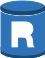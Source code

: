 <?xml version="1.0" encoding="UTF-8"?>
<dia:diagram xmlns:dia="http://www.lysator.liu.se/~alla/dia/">
  <dia:layer name="Fondo" visible="true" active="true">
    <dia:group>
      <dia:group>
        <dia:group>
          <dia:group>
            <dia:group>
              <dia:object type="Standard - Beziergon" version="0" id="O0">
                <dia:attribute name="obj_pos">
                  <dia:point val="2.5,1.076"/>
                </dia:attribute>
                <dia:attribute name="obj_bb">
                  <dia:rectangle val="1.413,1.076;3.587,1.627"/>
                </dia:attribute>
                <dia:attribute name="bez_points">
                  <dia:point val="2.5,1.076"/>
                  <dia:point val="2.723,1.076"/>
                  <dia:point val="2.914,1.095"/>
                  <dia:point val="3.072,1.123"/>
                  <dia:point val="3.408,1.183"/>
                  <dia:point val="3.587,1.288"/>
                  <dia:point val="3.587,1.352"/>
                  <dia:point val="3.587,1.415"/>
                  <dia:point val="3.408,1.52"/>
                  <dia:point val="3.072,1.58"/>
                  <dia:point val="2.914,1.608"/>
                  <dia:point val="2.723,1.627"/>
                  <dia:point val="2.5,1.627"/>
                  <dia:point val="1.796,1.627"/>
                  <dia:point val="1.413,1.445"/>
                  <dia:point val="1.413,1.352"/>
                  <dia:point val="1.413,1.258"/>
                  <dia:point val="1.796,1.076"/>
                </dia:attribute>
                <dia:attribute name="corner_types">
                  <dia:enum val="22508672"/>
                  <dia:enum val="0"/>
                  <dia:enum val="0"/>
                  <dia:enum val="0"/>
                  <dia:enum val="0"/>
                  <dia:enum val="0"/>
                  <dia:enum val="0"/>
                </dia:attribute>
                <dia:attribute name="line_color">
                  <dia:color val="#2e73b7"/>
                </dia:attribute>
                <dia:attribute name="line_width">
                  <dia:real val="0"/>
                </dia:attribute>
                <dia:attribute name="inner_color">
                  <dia:color val="#2e73b7"/>
                </dia:attribute>
                <dia:attribute name="show_background">
                  <dia:boolean val="true"/>
                </dia:attribute>
              </dia:object>
            </dia:group>
            <dia:group>
              <dia:object type="Standard - BezierLine" version="0" id="O1">
                <dia:attribute name="obj_pos">
                  <dia:point val="3.587,1.352"/>
                </dia:attribute>
                <dia:attribute name="obj_bb">
                  <dia:rectangle val="2.586,1.344;4.586,1.649"/>
                </dia:attribute>
                <dia:attribute name="bez_points">
                  <dia:point val="3.587,1.352"/>
                  <dia:point val="3.587,1.491"/>
                  <dia:point val="3.587,1.352"/>
                  <dia:point val="3.587,1.491"/>
                  <dia:point val="3.587,1.493"/>
                  <dia:point val="3.587,1.494"/>
                  <dia:point val="3.586,1.496"/>
                  <dia:point val="3.586,1.357"/>
                  <dia:point val="3.586,1.496"/>
                  <dia:point val="3.586,1.357"/>
                  <dia:point val="3.587,1.355"/>
                  <dia:point val="3.587,1.353"/>
                  <dia:point val="3.587,1.352"/>
                </dia:attribute>
                <dia:attribute name="corner_types">
                  <dia:enum val="0"/>
                  <dia:enum val="0"/>
                  <dia:enum val="0"/>
                  <dia:enum val="0"/>
                  <dia:enum val="0"/>
                </dia:attribute>
                <dia:attribute name="line_color">
                  <dia:color val="#19486f"/>
                </dia:attribute>
                <dia:attribute name="line_width">
                  <dia:real val="0"/>
                </dia:attribute>
              </dia:object>
              <dia:object type="Standard - BezierLine" version="0" id="O2">
                <dia:attribute name="obj_pos">
                  <dia:point val="3.586,1.357"/>
                </dia:attribute>
                <dia:attribute name="obj_bb">
                  <dia:rectangle val="3.584,1.357;3.586,1.504"/>
                </dia:attribute>
                <dia:attribute name="bez_points">
                  <dia:point val="3.586,1.357"/>
                  <dia:point val="3.586,1.496"/>
                  <dia:point val="3.586,1.357"/>
                  <dia:point val="3.586,1.496"/>
                  <dia:point val="3.586,1.499"/>
                  <dia:point val="3.585,1.502"/>
                  <dia:point val="3.584,1.504"/>
                  <dia:point val="3.584,1.365"/>
                  <dia:point val="3.584,1.504"/>
                  <dia:point val="3.584,1.365"/>
                  <dia:point val="3.585,1.363"/>
                  <dia:point val="3.586,1.36"/>
                  <dia:point val="3.586,1.357"/>
                </dia:attribute>
                <dia:attribute name="corner_types">
                  <dia:enum val="0"/>
                  <dia:enum val="0"/>
                  <dia:enum val="0"/>
                  <dia:enum val="0"/>
                  <dia:enum val="0"/>
                </dia:attribute>
                <dia:attribute name="line_color">
                  <dia:color val="#19486f"/>
                </dia:attribute>
                <dia:attribute name="line_width">
                  <dia:real val="0"/>
                </dia:attribute>
              </dia:object>
              <dia:object type="Standard - BezierLine" version="0" id="O3">
                <dia:attribute name="obj_pos">
                  <dia:point val="3.584,1.365"/>
                </dia:attribute>
                <dia:attribute name="obj_bb">
                  <dia:rectangle val="3.579,1.365;3.584,1.516"/>
                </dia:attribute>
                <dia:attribute name="bez_points">
                  <dia:point val="3.584,1.365"/>
                  <dia:point val="3.584,1.504"/>
                  <dia:point val="3.584,1.365"/>
                  <dia:point val="3.584,1.504"/>
                  <dia:point val="3.583,1.508"/>
                  <dia:point val="3.581,1.512"/>
                  <dia:point val="3.579,1.516"/>
                  <dia:point val="3.579,1.377"/>
                  <dia:point val="3.579,1.516"/>
                  <dia:point val="3.579,1.377"/>
                  <dia:point val="3.581,1.373"/>
                  <dia:point val="3.583,1.369"/>
                  <dia:point val="3.584,1.365"/>
                </dia:attribute>
                <dia:attribute name="corner_types">
                  <dia:enum val="0"/>
                  <dia:enum val="0"/>
                  <dia:enum val="0"/>
                  <dia:enum val="0"/>
                  <dia:enum val="0"/>
                </dia:attribute>
                <dia:attribute name="line_color">
                  <dia:color val="#19486f"/>
                </dia:attribute>
                <dia:attribute name="line_width">
                  <dia:real val="0"/>
                </dia:attribute>
              </dia:object>
              <dia:object type="Standard - BezierLine" version="0" id="O4">
                <dia:attribute name="obj_pos">
                  <dia:point val="3.579,1.377"/>
                </dia:attribute>
                <dia:attribute name="obj_bb">
                  <dia:rectangle val="0.412,1.352;3.579,1.766"/>
                </dia:attribute>
                <dia:attribute name="bez_points">
                  <dia:point val="3.579,1.377"/>
                  <dia:point val="3.579,1.516"/>
                  <dia:point val="3.579,1.377"/>
                  <dia:point val="3.579,1.516"/>
                  <dia:point val="3.54,1.58"/>
                  <dia:point val="3.367,1.667"/>
                  <dia:point val="3.072,1.719"/>
                  <dia:point val="2.914,1.747"/>
                  <dia:point val="2.723,1.766"/>
                  <dia:point val="2.5,1.766"/>
                  <dia:point val="1.796,1.766"/>
                  <dia:point val="1.412,1.584"/>
                  <dia:point val="1.412,1.491"/>
                  <dia:point val="1.412,1.352"/>
                  <dia:point val="1.412,1.491"/>
                  <dia:point val="1.412,1.352"/>
                  <dia:point val="1.412,1.445"/>
                  <dia:point val="1.796,1.627"/>
                  <dia:point val="2.5,1.627"/>
                  <dia:point val="2.723,1.627"/>
                  <dia:point val="2.914,1.608"/>
                  <dia:point val="3.072,1.58"/>
                  <dia:point val="3.367,1.527"/>
                  <dia:point val="3.54,1.441"/>
                  <dia:point val="3.579,1.377"/>
                </dia:attribute>
                <dia:attribute name="corner_types">
                  <dia:enum val="0"/>
                  <dia:enum val="0"/>
                  <dia:enum val="0"/>
                  <dia:enum val="0"/>
                  <dia:enum val="0"/>
                  <dia:enum val="0"/>
                  <dia:enum val="0"/>
                  <dia:enum val="0"/>
                  <dia:enum val="0"/>
                </dia:attribute>
                <dia:attribute name="line_color">
                  <dia:color val="#19486f"/>
                </dia:attribute>
                <dia:attribute name="line_width">
                  <dia:real val="0"/>
                </dia:attribute>
              </dia:object>
            </dia:group>
            <dia:object type="Standard - Beziergon" version="0" id="O5">
              <dia:attribute name="obj_pos">
                <dia:point val="3.587,1.352"/>
              </dia:attribute>
              <dia:attribute name="obj_bb">
                <dia:rectangle val="0.412,1.352;4.587,1.766"/>
              </dia:attribute>
              <dia:attribute name="bez_points">
                <dia:point val="3.587,1.352"/>
                <dia:point val="3.587,1.491"/>
                <dia:point val="3.587,1.352"/>
                <dia:point val="3.587,1.491"/>
                <dia:point val="3.587,1.554"/>
                <dia:point val="3.408,1.659"/>
                <dia:point val="3.072,1.719"/>
                <dia:point val="2.914,1.747"/>
                <dia:point val="2.723,1.766"/>
                <dia:point val="2.5,1.766"/>
                <dia:point val="1.796,1.766"/>
                <dia:point val="1.412,1.584"/>
                <dia:point val="1.412,1.491"/>
                <dia:point val="1.412,1.352"/>
                <dia:point val="1.412,1.491"/>
                <dia:point val="1.412,1.352"/>
                <dia:point val="1.412,1.445"/>
                <dia:point val="1.796,1.627"/>
                <dia:point val="2.5,1.627"/>
                <dia:point val="2.723,1.627"/>
                <dia:point val="2.914,1.608"/>
                <dia:point val="3.072,1.58"/>
                <dia:point val="3.408,1.52"/>
                <dia:point val="3.587,1.416"/>
              </dia:attribute>
              <dia:attribute name="corner_types">
                <dia:enum val="-1797716328"/>
                <dia:enum val="0"/>
                <dia:enum val="0"/>
                <dia:enum val="0"/>
                <dia:enum val="0"/>
                <dia:enum val="0"/>
                <dia:enum val="0"/>
                <dia:enum val="0"/>
                <dia:enum val="0"/>
              </dia:attribute>
              <dia:attribute name="line_color">
                <dia:color val="#19486f"/>
              </dia:attribute>
              <dia:attribute name="line_width">
                <dia:real val="0"/>
              </dia:attribute>
              <dia:attribute name="inner_color">
                <dia:color val="#19486f"/>
              </dia:attribute>
              <dia:attribute name="show_background">
                <dia:boolean val="true"/>
              </dia:attribute>
            </dia:object>
            <dia:object type="Standard - Beziergon" version="0" id="O6">
              <dia:attribute name="obj_pos">
                <dia:point val="1.674,3.671"/>
              </dia:attribute>
              <dia:attribute name="obj_bb">
                <dia:rectangle val="1.414,3.519;1.674,3.81"/>
              </dia:attribute>
              <dia:attribute name="bez_points">
                <dia:point val="1.674,3.671"/>
                <dia:point val="1.674,3.81"/>
                <dia:point val="1.674,3.671"/>
                <dia:point val="1.674,3.81"/>
                <dia:point val="1.529,3.759"/>
                <dia:point val="1.426,3.702"/>
                <dia:point val="1.414,3.658"/>
                <dia:point val="1.414,3.519"/>
                <dia:point val="1.414,3.658"/>
                <dia:point val="1.414,3.519"/>
                <dia:point val="1.426,3.563"/>
                <dia:point val="1.529,3.62"/>
              </dia:attribute>
              <dia:attribute name="corner_types">
                <dia:enum val="-1797716344"/>
                <dia:enum val="0"/>
                <dia:enum val="0"/>
                <dia:enum val="0"/>
                <dia:enum val="0"/>
              </dia:attribute>
              <dia:attribute name="line_color">
                <dia:color val="#19486f"/>
              </dia:attribute>
              <dia:attribute name="line_width">
                <dia:real val="0"/>
              </dia:attribute>
              <dia:attribute name="inner_color">
                <dia:color val="#19486f"/>
              </dia:attribute>
              <dia:attribute name="show_background">
                <dia:boolean val="true"/>
              </dia:attribute>
            </dia:object>
            <dia:group>
              <dia:object type="Standard - BezierLine" version="0" id="O7">
                <dia:attribute name="obj_pos">
                  <dia:point val="3.586,3.511"/>
                </dia:attribute>
                <dia:attribute name="obj_bb">
                  <dia:rectangle val="2.585,3.503;4.585,3.813"/>
                </dia:attribute>
                <dia:attribute name="bez_points">
                  <dia:point val="3.586,3.511"/>
                  <dia:point val="3.586,3.651"/>
                  <dia:point val="3.586,3.511"/>
                  <dia:point val="3.586,3.651"/>
                  <dia:point val="3.586,3.653"/>
                  <dia:point val="3.586,3.656"/>
                  <dia:point val="3.585,3.658"/>
                  <dia:point val="3.585,3.519"/>
                  <dia:point val="3.585,3.658"/>
                  <dia:point val="3.585,3.519"/>
                  <dia:point val="3.586,3.517"/>
                  <dia:point val="3.586,3.514"/>
                  <dia:point val="3.586,3.511"/>
                </dia:attribute>
                <dia:attribute name="corner_types">
                  <dia:enum val="0"/>
                  <dia:enum val="0"/>
                  <dia:enum val="0"/>
                  <dia:enum val="0"/>
                  <dia:enum val="0"/>
                </dia:attribute>
                <dia:attribute name="line_color">
                  <dia:color val="#19486f"/>
                </dia:attribute>
                <dia:attribute name="line_width">
                  <dia:real val="0"/>
                </dia:attribute>
              </dia:object>
              <dia:object type="Standard - BezierLine" version="0" id="O8">
                <dia:attribute name="obj_pos">
                  <dia:point val="3.585,3.519"/>
                </dia:attribute>
                <dia:attribute name="obj_bb">
                  <dia:rectangle val="3.583,3.519;3.585,3.669"/>
                </dia:attribute>
                <dia:attribute name="bez_points">
                  <dia:point val="3.585,3.519"/>
                  <dia:point val="3.585,3.658"/>
                  <dia:point val="3.585,3.519"/>
                  <dia:point val="3.585,3.658"/>
                  <dia:point val="3.585,3.662"/>
                  <dia:point val="3.584,3.665"/>
                  <dia:point val="3.583,3.669"/>
                  <dia:point val="3.583,3.529"/>
                  <dia:point val="3.583,3.669"/>
                  <dia:point val="3.583,3.529"/>
                  <dia:point val="3.584,3.526"/>
                  <dia:point val="3.585,3.522"/>
                  <dia:point val="3.585,3.519"/>
                </dia:attribute>
                <dia:attribute name="corner_types">
                  <dia:enum val="0"/>
                  <dia:enum val="0"/>
                  <dia:enum val="0"/>
                  <dia:enum val="0"/>
                  <dia:enum val="0"/>
                </dia:attribute>
                <dia:attribute name="line_color">
                  <dia:color val="#19486f"/>
                </dia:attribute>
                <dia:attribute name="line_width">
                  <dia:real val="0"/>
                </dia:attribute>
              </dia:object>
              <dia:object type="Standard - BezierLine" version="0" id="O9">
                <dia:attribute name="obj_pos">
                  <dia:point val="3.583,3.529"/>
                </dia:attribute>
                <dia:attribute name="obj_bb">
                  <dia:rectangle val="3.576,3.529;3.583,3.683"/>
                </dia:attribute>
                <dia:attribute name="bez_points">
                  <dia:point val="3.583,3.529"/>
                  <dia:point val="3.583,3.669"/>
                  <dia:point val="3.583,3.529"/>
                  <dia:point val="3.583,3.669"/>
                  <dia:point val="3.581,3.673"/>
                  <dia:point val="3.579,3.678"/>
                  <dia:point val="3.576,3.683"/>
                  <dia:point val="3.576,3.544"/>
                  <dia:point val="3.576,3.683"/>
                  <dia:point val="3.576,3.544"/>
                  <dia:point val="3.579,3.539"/>
                  <dia:point val="3.581,3.534"/>
                  <dia:point val="3.583,3.529"/>
                </dia:attribute>
                <dia:attribute name="corner_types">
                  <dia:enum val="0"/>
                  <dia:enum val="0"/>
                  <dia:enum val="0"/>
                  <dia:enum val="0"/>
                  <dia:enum val="0"/>
                </dia:attribute>
                <dia:attribute name="line_color">
                  <dia:color val="#19486f"/>
                </dia:attribute>
                <dia:attribute name="line_width">
                  <dia:real val="0"/>
                </dia:attribute>
              </dia:object>
              <dia:object type="Standard - BezierLine" version="0" id="O10">
                <dia:attribute name="obj_pos">
                  <dia:point val="3.576,3.544"/>
                </dia:attribute>
                <dia:attribute name="obj_bb">
                  <dia:rectangle val="1.619,3.544;3.576,3.924"/>
                </dia:attribute>
                <dia:attribute name="bez_points">
                  <dia:point val="3.576,3.544"/>
                  <dia:point val="3.576,3.683"/>
                  <dia:point val="3.576,3.544"/>
                  <dia:point val="3.576,3.683"/>
                  <dia:point val="3.518,3.781"/>
                  <dia:point val="3.209,3.924"/>
                  <dia:point val="2.562,3.924"/>
                  <dia:point val="2.167,3.924"/>
                  <dia:point val="1.868,3.872"/>
                  <dia:point val="1.674,3.81"/>
                  <dia:point val="1.619,3.628"/>
                  <dia:point val="1.674,3.81"/>
                  <dia:point val="1.619,3.628"/>
                  <dia:point val="1.813,3.69"/>
                  <dia:point val="2.167,3.785"/>
                  <dia:point val="2.562,3.785"/>
                  <dia:point val="3.209,3.785"/>
                  <dia:point val="3.518,3.642"/>
                  <dia:point val="3.576,3.544"/>
                </dia:attribute>
                <dia:attribute name="corner_types">
                  <dia:enum val="0"/>
                  <dia:enum val="0"/>
                  <dia:enum val="0"/>
                  <dia:enum val="0"/>
                  <dia:enum val="0"/>
                  <dia:enum val="0"/>
                  <dia:enum val="0"/>
                </dia:attribute>
                <dia:attribute name="line_color">
                  <dia:color val="#19486f"/>
                </dia:attribute>
                <dia:attribute name="line_width">
                  <dia:real val="0"/>
                </dia:attribute>
              </dia:object>
            </dia:group>
            <dia:object type="Standard - Beziergon" version="0" id="O11">
              <dia:attribute name="obj_pos">
                <dia:point val="3.586,3.511"/>
              </dia:attribute>
              <dia:attribute name="obj_bb">
                <dia:rectangle val="1.656,3.511;4.586,3.924"/>
              </dia:attribute>
              <dia:attribute name="bez_points">
                <dia:point val="3.586,3.511"/>
                <dia:point val="3.586,3.651"/>
                <dia:point val="3.586,3.511"/>
                <dia:point val="3.586,3.651"/>
                <dia:point val="3.586,3.746"/>
                <dia:point val="3.286,3.924"/>
                <dia:point val="2.562,3.924"/>
                <dia:point val="2.167,3.924"/>
                <dia:point val="1.868,3.872"/>
                <dia:point val="1.674,3.81"/>
                <dia:point val="1.656,3.643"/>
                <dia:point val="1.674,3.81"/>
                <dia:point val="1.656,3.643"/>
                <dia:point val="1.85,3.704"/>
                <dia:point val="2.167,3.785"/>
                <dia:point val="2.562,3.785"/>
                <dia:point val="3.286,3.785"/>
                <dia:point val="3.586,3.607"/>
              </dia:attribute>
              <dia:attribute name="corner_types">
                <dia:enum val="-1797716360"/>
                <dia:enum val="0"/>
                <dia:enum val="0"/>
                <dia:enum val="0"/>
                <dia:enum val="0"/>
                <dia:enum val="0"/>
                <dia:enum val="0"/>
              </dia:attribute>
              <dia:attribute name="line_color">
                <dia:color val="#19486f"/>
              </dia:attribute>
              <dia:attribute name="line_width">
                <dia:real val="0"/>
              </dia:attribute>
              <dia:attribute name="inner_color">
                <dia:color val="#19486f"/>
              </dia:attribute>
              <dia:attribute name="show_background">
                <dia:boolean val="true"/>
              </dia:attribute>
            </dia:object>
          </dia:group>
        </dia:group>
        <dia:object type="Standard - Beziergon" version="0" id="O12">
          <dia:attribute name="obj_pos">
            <dia:point val="3.056,1.804"/>
          </dia:attribute>
          <dia:attribute name="obj_bb">
            <dia:rectangle val="1.414,1.615;3.587,3.785"/>
          </dia:attribute>
          <dia:attribute name="bez_points">
            <dia:point val="3.056,1.804"/>
            <dia:point val="3.026,1.81"/>
            <dia:point val="2.996,1.814"/>
            <dia:point val="2.966,1.818"/>
            <dia:point val="2.95,1.82"/>
            <dia:point val="2.935,1.823"/>
            <dia:point val="2.919,1.825"/>
            <dia:point val="2.891,1.828"/>
            <dia:point val="2.863,1.831"/>
            <dia:point val="2.835,1.833"/>
            <dia:point val="2.816,1.835"/>
            <dia:point val="2.798,1.837"/>
            <dia:point val="2.779,1.838"/>
            <dia:point val="2.743,1.841"/>
            <dia:point val="2.706,1.843"/>
            <dia:point val="2.669,1.845"/>
            <dia:point val="2.651,1.846"/>
            <dia:point val="2.669,1.845"/>
            <dia:point val="2.651,1.846"/>
            <dia:point val="2.608,1.848"/>
            <dia:point val="2.564,1.849"/>
            <dia:point val="2.518,1.849"/>
            <dia:point val="2.509,1.849"/>
            <dia:point val="2.5,1.849"/>
            <dia:point val="2.491,1.849"/>
            <dia:point val="2.059,1.849"/>
            <dia:point val="1.625,1.775"/>
            <dia:point val="1.414,1.631"/>
            <dia:point val="1.414,3.519"/>
            <dia:point val="1.414,1.631"/>
            <dia:point val="1.414,3.519"/>
            <dia:point val="1.425,3.563"/>
            <dia:point val="1.528,3.62"/>
            <dia:point val="1.672,3.671"/>
            <dia:point val="1.866,3.733"/>
            <dia:point val="2.165,3.785"/>
            <dia:point val="2.561,3.785"/>
            <dia:point val="3.285,3.785"/>
            <dia:point val="3.586,3.607"/>
            <dia:point val="3.586,3.512"/>
            <dia:point val="3.587,1.615"/>
            <dia:point val="3.586,3.512"/>
            <dia:point val="3.587,1.615"/>
            <dia:point val="3.475,1.694"/>
            <dia:point val="3.292,1.762"/>
          </dia:attribute>
          <dia:attribute name="corner_types">
            <dia:enum val="-1797716296"/>
            <dia:enum val="0"/>
            <dia:enum val="0"/>
            <dia:enum val="0"/>
            <dia:enum val="0"/>
            <dia:enum val="0"/>
            <dia:enum val="0"/>
            <dia:enum val="0"/>
            <dia:enum val="0"/>
            <dia:enum val="0"/>
            <dia:enum val="0"/>
            <dia:enum val="0"/>
            <dia:enum val="0"/>
            <dia:enum val="0"/>
            <dia:enum val="0"/>
            <dia:enum val="0"/>
          </dia:attribute>
          <dia:attribute name="line_color">
            <dia:color val="#2e73b7"/>
          </dia:attribute>
          <dia:attribute name="line_width">
            <dia:real val="0"/>
          </dia:attribute>
          <dia:attribute name="inner_color">
            <dia:color val="#2e73b7"/>
          </dia:attribute>
          <dia:attribute name="show_background">
            <dia:boolean val="true"/>
          </dia:attribute>
        </dia:object>
      </dia:group>
      <dia:group>
        <dia:object type="Standard - Beziergon" version="0" id="O13">
          <dia:attribute name="obj_pos">
            <dia:point val="1.961,2.124"/>
          </dia:attribute>
          <dia:attribute name="obj_bb">
            <dia:rectangle val="1.961,2.124;3.039,3.366"/>
          </dia:attribute>
          <dia:attribute name="bez_points">
            <dia:point val="1.961,2.124"/>
            <dia:point val="2.636,2.124"/>
            <dia:point val="1.961,2.124"/>
            <dia:point val="2.636,2.124"/>
            <dia:point val="2.86,2.124"/>
            <dia:point val="3.002,2.279"/>
            <dia:point val="3.002,2.467"/>
            <dia:point val="3.002,2.613"/>
            <dia:point val="2.942,2.722"/>
            <dia:point val="2.804,2.778"/>
            <dia:point val="2.804,2.781"/>
            <dia:point val="2.804,2.778"/>
            <dia:point val="2.804,2.781"/>
            <dia:point val="2.939,2.816"/>
            <dia:point val="2.977,2.947"/>
            <dia:point val="2.986,3.072"/>
            <dia:point val="2.991,3.15"/>
            <dia:point val="2.989,3.296"/>
            <dia:point val="3.039,3.366"/>
            <dia:point val="2.764,3.366"/>
            <dia:point val="3.039,3.366"/>
            <dia:point val="2.764,3.366"/>
            <dia:point val="2.73,3.288"/>
            <dia:point val="2.734,3.168"/>
            <dia:point val="2.72,3.068"/>
            <dia:point val="2.701,2.938"/>
            <dia:point val="2.65,2.881"/>
            <dia:point val="2.511,2.881"/>
            <dia:point val="2.236,2.881"/>
            <dia:point val="2.511,2.881"/>
            <dia:point val="2.236,2.881"/>
            <dia:point val="2.236,3.366"/>
            <dia:point val="2.236,2.881"/>
            <dia:point val="2.236,3.366"/>
            <dia:point val="1.961,3.366"/>
            <dia:point val="2.236,3.366"/>
            <dia:point val="1.961,3.366"/>
            <dia:point val="1.961,2.124"/>
            <dia:point val="1.961,3.366"/>
            <dia:point val="1.961,2.124"/>
            <dia:point val="1.961,2.124"/>
            <dia:point val="1.961,3.366"/>
          </dia:attribute>
          <dia:attribute name="corner_types">
            <dia:enum val="-1797716296"/>
            <dia:enum val="0"/>
            <dia:enum val="0"/>
            <dia:enum val="0"/>
            <dia:enum val="0"/>
            <dia:enum val="0"/>
            <dia:enum val="0"/>
            <dia:enum val="0"/>
            <dia:enum val="0"/>
            <dia:enum val="0"/>
            <dia:enum val="0"/>
            <dia:enum val="0"/>
            <dia:enum val="0"/>
            <dia:enum val="0"/>
            <dia:enum val="0"/>
          </dia:attribute>
          <dia:attribute name="line_color">
            <dia:color val="#ffffff"/>
          </dia:attribute>
          <dia:attribute name="line_width">
            <dia:real val="0"/>
          </dia:attribute>
          <dia:attribute name="show_background">
            <dia:boolean val="true"/>
          </dia:attribute>
        </dia:object>
        <dia:object type="Standard - Beziergon" version="0" id="O14">
          <dia:attribute name="obj_pos">
            <dia:point val="2.236,2.686"/>
          </dia:attribute>
          <dia:attribute name="obj_bb">
            <dia:rectangle val="2.236,2.336;2.727,2.686"/>
          </dia:attribute>
          <dia:attribute name="bez_points">
            <dia:point val="2.236,2.686"/>
            <dia:point val="2.538,2.686"/>
            <dia:point val="2.236,2.686"/>
            <dia:point val="2.538,2.686"/>
            <dia:point val="2.66,2.686"/>
            <dia:point val="2.727,2.634"/>
            <dia:point val="2.727,2.508"/>
            <dia:point val="2.727,2.388"/>
            <dia:point val="2.66,2.336"/>
            <dia:point val="2.538,2.336"/>
            <dia:point val="2.236,2.336"/>
            <dia:point val="2.538,2.336"/>
            <dia:point val="2.236,2.336"/>
            <dia:point val="2.236,2.686"/>
            <dia:point val="2.236,2.336"/>
          </dia:attribute>
          <dia:attribute name="corner_types">
            <dia:enum val="-1797716344"/>
            <dia:enum val="0"/>
            <dia:enum val="0"/>
            <dia:enum val="0"/>
            <dia:enum val="0"/>
            <dia:enum val="0"/>
          </dia:attribute>
          <dia:attribute name="line_color">
            <dia:color val="#ffffff"/>
          </dia:attribute>
          <dia:attribute name="line_width">
            <dia:real val="0"/>
          </dia:attribute>
          <dia:attribute name="show_background">
            <dia:boolean val="true"/>
          </dia:attribute>
        </dia:object>
      </dia:group>
    </dia:group>
  </dia:layer>
</dia:diagram>
